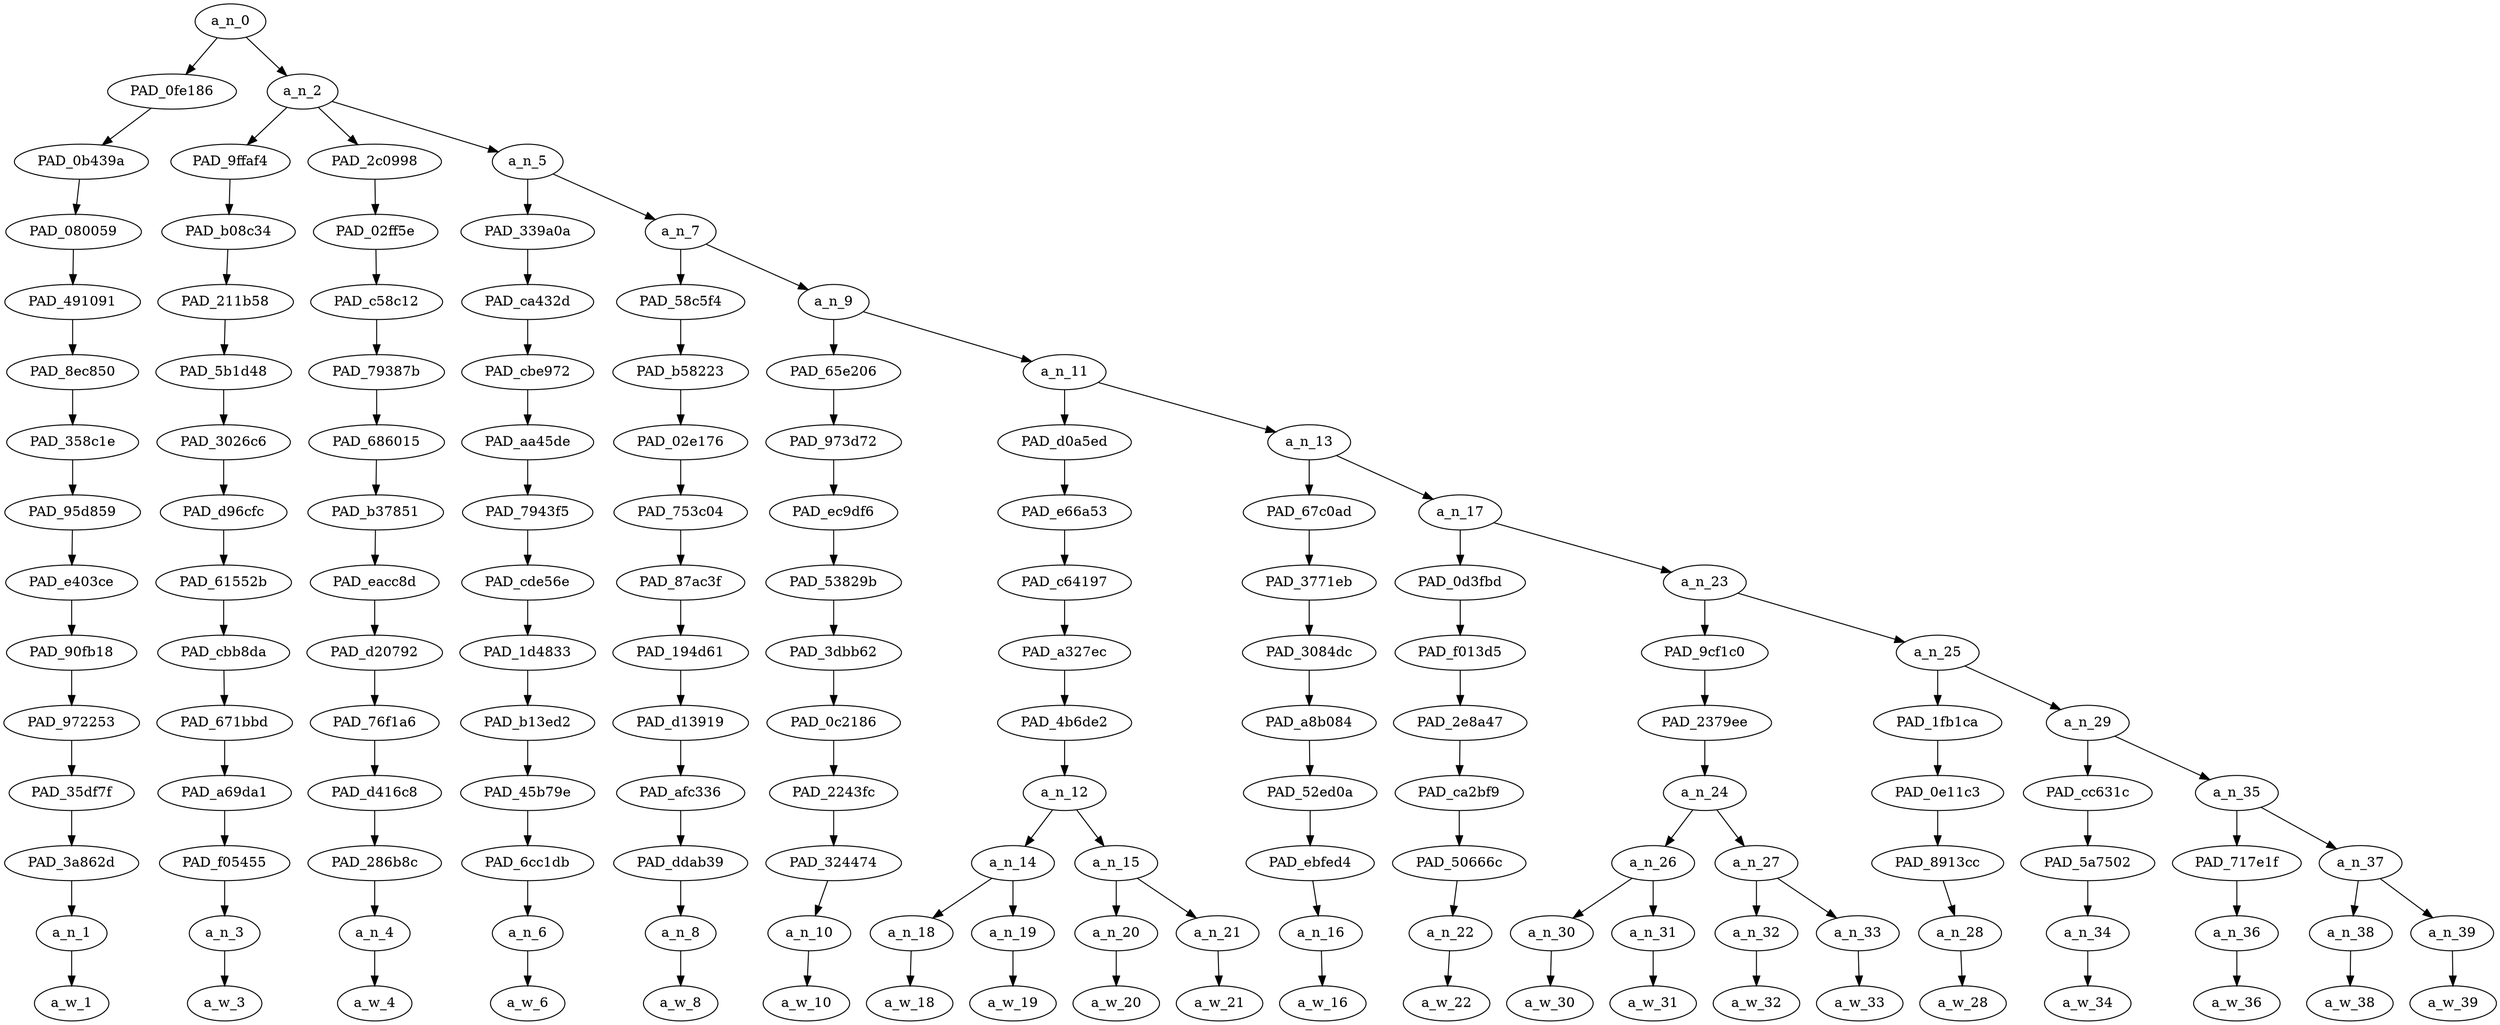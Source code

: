 strict digraph "" {
	a_n_0	[div_dir=1,
		index=0,
		level=14,
		pos="1.2193196614583333,14!",
		text_span="[0, 1, 2, 3, 4, 5, 6, 7, 8, 9, 10, 11, 12, 13, 14, 15, 16, 17, 18, 19, 20]",
		value=1.00000000];
	PAD_0fe186	[div_dir=-1,
		index=0,
		level=13,
		pos="0.0,13!",
		text_span="[0]",
		value=0.06965943];
	a_n_0 -> PAD_0fe186;
	a_n_2	[div_dir=1,
		index=1,
		level=13,
		pos="2.4386393229166665,13!",
		text_span="[1, 2, 3, 4, 5, 6, 7, 8, 9, 10, 11, 12, 13, 14, 15, 16, 17, 18, 19, 20]",
		value=0.93000671];
	a_n_0 -> a_n_2;
	PAD_0b439a	[div_dir=-1,
		index=0,
		level=12,
		pos="0.0,12!",
		text_span="[0]",
		value=0.06965943];
	PAD_0fe186 -> PAD_0b439a;
	PAD_080059	[div_dir=-1,
		index=0,
		level=11,
		pos="0.0,11!",
		text_span="[0]",
		value=0.06965943];
	PAD_0b439a -> PAD_080059;
	PAD_491091	[div_dir=-1,
		index=0,
		level=10,
		pos="0.0,10!",
		text_span="[0]",
		value=0.06965943];
	PAD_080059 -> PAD_491091;
	PAD_8ec850	[div_dir=-1,
		index=0,
		level=9,
		pos="0.0,9!",
		text_span="[0]",
		value=0.06965943];
	PAD_491091 -> PAD_8ec850;
	PAD_358c1e	[div_dir=-1,
		index=0,
		level=8,
		pos="0.0,8!",
		text_span="[0]",
		value=0.06965943];
	PAD_8ec850 -> PAD_358c1e;
	PAD_95d859	[div_dir=-1,
		index=0,
		level=7,
		pos="0.0,7!",
		text_span="[0]",
		value=0.06965943];
	PAD_358c1e -> PAD_95d859;
	PAD_e403ce	[div_dir=-1,
		index=0,
		level=6,
		pos="0.0,6!",
		text_span="[0]",
		value=0.06965943];
	PAD_95d859 -> PAD_e403ce;
	PAD_90fb18	[div_dir=-1,
		index=0,
		level=5,
		pos="0.0,5!",
		text_span="[0]",
		value=0.06965943];
	PAD_e403ce -> PAD_90fb18;
	PAD_972253	[div_dir=-1,
		index=0,
		level=4,
		pos="0.0,4!",
		text_span="[0]",
		value=0.06965943];
	PAD_90fb18 -> PAD_972253;
	PAD_35df7f	[div_dir=-1,
		index=0,
		level=3,
		pos="0.0,3!",
		text_span="[0]",
		value=0.06965943];
	PAD_972253 -> PAD_35df7f;
	PAD_3a862d	[div_dir=-1,
		index=0,
		level=2,
		pos="0.0,2!",
		text_span="[0]",
		value=0.06965943];
	PAD_35df7f -> PAD_3a862d;
	a_n_1	[div_dir=-1,
		index=0,
		level=1,
		pos="0.0,1!",
		text_span="[0]",
		value=0.06965943];
	PAD_3a862d -> a_n_1;
	a_w_1	[div_dir=0,
		index=0,
		level=0,
		pos="0,0!",
		text_span="[0]",
		value=i];
	a_n_1 -> a_w_1;
	PAD_9ffaf4	[div_dir=1,
		index=1,
		level=12,
		pos="1.0,12!",
		text_span="[1]",
		value=0.03934348];
	a_n_2 -> PAD_9ffaf4;
	PAD_2c0998	[div_dir=1,
		index=2,
		level=12,
		pos="2.0,12!",
		text_span="[2]",
		value=0.04611526];
	a_n_2 -> PAD_2c0998;
	a_n_5	[div_dir=1,
		index=3,
		level=12,
		pos="4.31591796875,12!",
		text_span="[3, 4, 5, 6, 7, 8, 9, 10, 11, 12, 13, 14, 15, 16, 17, 18, 19, 20]",
		value=0.84401201];
	a_n_2 -> a_n_5;
	PAD_b08c34	[div_dir=1,
		index=1,
		level=11,
		pos="1.0,11!",
		text_span="[1]",
		value=0.03934348];
	PAD_9ffaf4 -> PAD_b08c34;
	PAD_211b58	[div_dir=1,
		index=1,
		level=10,
		pos="1.0,10!",
		text_span="[1]",
		value=0.03934348];
	PAD_b08c34 -> PAD_211b58;
	PAD_5b1d48	[div_dir=1,
		index=1,
		level=9,
		pos="1.0,9!",
		text_span="[1]",
		value=0.03934348];
	PAD_211b58 -> PAD_5b1d48;
	PAD_3026c6	[div_dir=1,
		index=1,
		level=8,
		pos="1.0,8!",
		text_span="[1]",
		value=0.03934348];
	PAD_5b1d48 -> PAD_3026c6;
	PAD_d96cfc	[div_dir=1,
		index=1,
		level=7,
		pos="1.0,7!",
		text_span="[1]",
		value=0.03934348];
	PAD_3026c6 -> PAD_d96cfc;
	PAD_61552b	[div_dir=1,
		index=1,
		level=6,
		pos="1.0,6!",
		text_span="[1]",
		value=0.03934348];
	PAD_d96cfc -> PAD_61552b;
	PAD_cbb8da	[div_dir=1,
		index=1,
		level=5,
		pos="1.0,5!",
		text_span="[1]",
		value=0.03934348];
	PAD_61552b -> PAD_cbb8da;
	PAD_671bbd	[div_dir=1,
		index=1,
		level=4,
		pos="1.0,4!",
		text_span="[1]",
		value=0.03934348];
	PAD_cbb8da -> PAD_671bbd;
	PAD_a69da1	[div_dir=1,
		index=1,
		level=3,
		pos="1.0,3!",
		text_span="[1]",
		value=0.03934348];
	PAD_671bbd -> PAD_a69da1;
	PAD_f05455	[div_dir=1,
		index=1,
		level=2,
		pos="1.0,2!",
		text_span="[1]",
		value=0.03934348];
	PAD_a69da1 -> PAD_f05455;
	a_n_3	[div_dir=1,
		index=1,
		level=1,
		pos="1.0,1!",
		text_span="[1]",
		value=0.03934348];
	PAD_f05455 -> a_n_3;
	a_w_3	[div_dir=0,
		index=1,
		level=0,
		pos="1,0!",
		text_span="[1]",
		value=did];
	a_n_3 -> a_w_3;
	PAD_02ff5e	[div_dir=1,
		index=2,
		level=11,
		pos="2.0,11!",
		text_span="[2]",
		value=0.04611526];
	PAD_2c0998 -> PAD_02ff5e;
	PAD_c58c12	[div_dir=1,
		index=2,
		level=10,
		pos="2.0,10!",
		text_span="[2]",
		value=0.04611526];
	PAD_02ff5e -> PAD_c58c12;
	PAD_79387b	[div_dir=1,
		index=2,
		level=9,
		pos="2.0,9!",
		text_span="[2]",
		value=0.04611526];
	PAD_c58c12 -> PAD_79387b;
	PAD_686015	[div_dir=1,
		index=2,
		level=8,
		pos="2.0,8!",
		text_span="[2]",
		value=0.04611526];
	PAD_79387b -> PAD_686015;
	PAD_b37851	[div_dir=1,
		index=2,
		level=7,
		pos="2.0,7!",
		text_span="[2]",
		value=0.04611526];
	PAD_686015 -> PAD_b37851;
	PAD_eacc8d	[div_dir=1,
		index=2,
		level=6,
		pos="2.0,6!",
		text_span="[2]",
		value=0.04611526];
	PAD_b37851 -> PAD_eacc8d;
	PAD_d20792	[div_dir=1,
		index=2,
		level=5,
		pos="2.0,5!",
		text_span="[2]",
		value=0.04611526];
	PAD_eacc8d -> PAD_d20792;
	PAD_76f1a6	[div_dir=1,
		index=2,
		level=4,
		pos="2.0,4!",
		text_span="[2]",
		value=0.04611526];
	PAD_d20792 -> PAD_76f1a6;
	PAD_d416c8	[div_dir=1,
		index=2,
		level=3,
		pos="2.0,3!",
		text_span="[2]",
		value=0.04611526];
	PAD_76f1a6 -> PAD_d416c8;
	PAD_286b8c	[div_dir=1,
		index=2,
		level=2,
		pos="2.0,2!",
		text_span="[2]",
		value=0.04611526];
	PAD_d416c8 -> PAD_286b8c;
	a_n_4	[div_dir=1,
		index=2,
		level=1,
		pos="2.0,1!",
		text_span="[2]",
		value=0.04611526];
	PAD_286b8c -> a_n_4;
	a_w_4	[div_dir=0,
		index=2,
		level=0,
		pos="2,0!",
		text_span="[2]",
		value=not];
	a_n_4 -> a_w_4;
	PAD_339a0a	[div_dir=1,
		index=3,
		level=11,
		pos="3.0,11!",
		text_span="[3]",
		value=0.05087886];
	a_n_5 -> PAD_339a0a;
	a_n_7	[div_dir=1,
		index=4,
		level=11,
		pos="5.6318359375,11!",
		text_span="[4, 5, 6, 7, 8, 9, 10, 11, 12, 13, 14, 15, 16, 17, 18, 19, 20]",
		value=0.79265957];
	a_n_5 -> a_n_7;
	PAD_ca432d	[div_dir=1,
		index=3,
		level=10,
		pos="3.0,10!",
		text_span="[3]",
		value=0.05087886];
	PAD_339a0a -> PAD_ca432d;
	PAD_cbe972	[div_dir=1,
		index=3,
		level=9,
		pos="3.0,9!",
		text_span="[3]",
		value=0.05087886];
	PAD_ca432d -> PAD_cbe972;
	PAD_aa45de	[div_dir=1,
		index=3,
		level=8,
		pos="3.0,8!",
		text_span="[3]",
		value=0.05087886];
	PAD_cbe972 -> PAD_aa45de;
	PAD_7943f5	[div_dir=1,
		index=3,
		level=7,
		pos="3.0,7!",
		text_span="[3]",
		value=0.05087886];
	PAD_aa45de -> PAD_7943f5;
	PAD_cde56e	[div_dir=1,
		index=3,
		level=6,
		pos="3.0,6!",
		text_span="[3]",
		value=0.05087886];
	PAD_7943f5 -> PAD_cde56e;
	PAD_1d4833	[div_dir=1,
		index=3,
		level=5,
		pos="3.0,5!",
		text_span="[3]",
		value=0.05087886];
	PAD_cde56e -> PAD_1d4833;
	PAD_b13ed2	[div_dir=1,
		index=3,
		level=4,
		pos="3.0,4!",
		text_span="[3]",
		value=0.05087886];
	PAD_1d4833 -> PAD_b13ed2;
	PAD_45b79e	[div_dir=1,
		index=3,
		level=3,
		pos="3.0,3!",
		text_span="[3]",
		value=0.05087886];
	PAD_b13ed2 -> PAD_45b79e;
	PAD_6cc1db	[div_dir=1,
		index=3,
		level=2,
		pos="3.0,2!",
		text_span="[3]",
		value=0.05087886];
	PAD_45b79e -> PAD_6cc1db;
	a_n_6	[div_dir=1,
		index=3,
		level=1,
		pos="3.0,1!",
		text_span="[3]",
		value=0.05087886];
	PAD_6cc1db -> a_n_6;
	a_w_6	[div_dir=0,
		index=3,
		level=0,
		pos="3,0!",
		text_span="[3]",
		value=say];
	a_n_6 -> a_w_6;
	PAD_58c5f4	[div_dir=-1,
		index=4,
		level=10,
		pos="4.0,10!",
		text_span="[4]",
		value=0.04560868];
	a_n_7 -> PAD_58c5f4;
	a_n_9	[div_dir=1,
		index=5,
		level=10,
		pos="7.263671875,10!",
		text_span="[5, 6, 7, 8, 9, 10, 11, 12, 13, 14, 15, 16, 17, 18, 19, 20]",
		value=0.74656950];
	a_n_7 -> a_n_9;
	PAD_b58223	[div_dir=-1,
		index=4,
		level=9,
		pos="4.0,9!",
		text_span="[4]",
		value=0.04560868];
	PAD_58c5f4 -> PAD_b58223;
	PAD_02e176	[div_dir=-1,
		index=4,
		level=8,
		pos="4.0,8!",
		text_span="[4]",
		value=0.04560868];
	PAD_b58223 -> PAD_02e176;
	PAD_753c04	[div_dir=-1,
		index=4,
		level=7,
		pos="4.0,7!",
		text_span="[4]",
		value=0.04560868];
	PAD_02e176 -> PAD_753c04;
	PAD_87ac3f	[div_dir=-1,
		index=4,
		level=6,
		pos="4.0,6!",
		text_span="[4]",
		value=0.04560868];
	PAD_753c04 -> PAD_87ac3f;
	PAD_194d61	[div_dir=-1,
		index=4,
		level=5,
		pos="4.0,5!",
		text_span="[4]",
		value=0.04560868];
	PAD_87ac3f -> PAD_194d61;
	PAD_d13919	[div_dir=-1,
		index=4,
		level=4,
		pos="4.0,4!",
		text_span="[4]",
		value=0.04560868];
	PAD_194d61 -> PAD_d13919;
	PAD_afc336	[div_dir=-1,
		index=4,
		level=3,
		pos="4.0,3!",
		text_span="[4]",
		value=0.04560868];
	PAD_d13919 -> PAD_afc336;
	PAD_ddab39	[div_dir=-1,
		index=4,
		level=2,
		pos="4.0,2!",
		text_span="[4]",
		value=0.04560868];
	PAD_afc336 -> PAD_ddab39;
	a_n_8	[div_dir=-1,
		index=4,
		level=1,
		pos="4.0,1!",
		text_span="[4]",
		value=0.04560868];
	PAD_ddab39 -> a_n_8;
	a_w_8	[div_dir=0,
		index=4,
		level=0,
		pos="4,0!",
		text_span="[4]",
		value=anything];
	a_n_8 -> a_w_8;
	PAD_65e206	[div_dir=1,
		index=5,
		level=9,
		pos="5.0,9!",
		text_span="[5]",
		value=0.04054864];
	a_n_9 -> PAD_65e206;
	a_n_11	[div_dir=1,
		index=6,
		level=9,
		pos="9.52734375,9!",
		text_span="[6, 7, 8, 9, 10, 11, 12, 13, 14, 15, 16, 17, 18, 19, 20]",
		value=0.70552428];
	a_n_9 -> a_n_11;
	PAD_973d72	[div_dir=1,
		index=5,
		level=8,
		pos="5.0,8!",
		text_span="[5]",
		value=0.04054864];
	PAD_65e206 -> PAD_973d72;
	PAD_ec9df6	[div_dir=1,
		index=5,
		level=7,
		pos="5.0,7!",
		text_span="[5]",
		value=0.04054864];
	PAD_973d72 -> PAD_ec9df6;
	PAD_53829b	[div_dir=1,
		index=5,
		level=6,
		pos="5.0,6!",
		text_span="[5]",
		value=0.04054864];
	PAD_ec9df6 -> PAD_53829b;
	PAD_3dbb62	[div_dir=1,
		index=5,
		level=5,
		pos="5.0,5!",
		text_span="[5]",
		value=0.04054864];
	PAD_53829b -> PAD_3dbb62;
	PAD_0c2186	[div_dir=1,
		index=5,
		level=4,
		pos="5.0,4!",
		text_span="[5]",
		value=0.04054864];
	PAD_3dbb62 -> PAD_0c2186;
	PAD_2243fc	[div_dir=1,
		index=5,
		level=3,
		pos="5.0,3!",
		text_span="[5]",
		value=0.04054864];
	PAD_0c2186 -> PAD_2243fc;
	PAD_324474	[div_dir=1,
		index=5,
		level=2,
		pos="5.0,2!",
		text_span="[5]",
		value=0.04054864];
	PAD_2243fc -> PAD_324474;
	a_n_10	[div_dir=1,
		index=5,
		level=1,
		pos="5.0,1!",
		text_span="[5]",
		value=0.04054864];
	PAD_324474 -> a_n_10;
	a_w_10	[div_dir=0,
		index=5,
		level=0,
		pos="5,0!",
		text_span="[5]",
		value=about];
	a_n_10 -> a_w_10;
	PAD_d0a5ed	[div_dir=1,
		index=6,
		level=8,
		pos="7.5,8!",
		text_span="[6, 7, 8, 9]",
		value=0.21584493];
	a_n_11 -> PAD_d0a5ed;
	a_n_13	[div_dir=1,
		index=7,
		level=8,
		pos="11.5546875,8!",
		text_span="[10, 11, 12, 13, 14, 15, 16, 17, 18, 19, 20]",
		value=0.48923333];
	a_n_11 -> a_n_13;
	PAD_e66a53	[div_dir=1,
		index=6,
		level=7,
		pos="7.5,7!",
		text_span="[6, 7, 8, 9]",
		value=0.21584493];
	PAD_d0a5ed -> PAD_e66a53;
	PAD_c64197	[div_dir=1,
		index=6,
		level=6,
		pos="7.5,6!",
		text_span="[6, 7, 8, 9]",
		value=0.21584493];
	PAD_e66a53 -> PAD_c64197;
	PAD_a327ec	[div_dir=1,
		index=6,
		level=5,
		pos="7.5,5!",
		text_span="[6, 7, 8, 9]",
		value=0.21584493];
	PAD_c64197 -> PAD_a327ec;
	PAD_4b6de2	[div_dir=1,
		index=6,
		level=4,
		pos="7.5,4!",
		text_span="[6, 7, 8, 9]",
		value=0.21584493];
	PAD_a327ec -> PAD_4b6de2;
	a_n_12	[div_dir=1,
		index=6,
		level=3,
		pos="7.5,3!",
		text_span="[6, 7, 8, 9]",
		value=0.21584493];
	PAD_4b6de2 -> a_n_12;
	a_n_14	[div_dir=1,
		index=6,
		level=2,
		pos="6.5,2!",
		text_span="[6, 7]",
		value=0.08820569];
	a_n_12 -> a_n_14;
	a_n_15	[div_dir=1,
		index=7,
		level=2,
		pos="8.5,2!",
		text_span="[8, 9]",
		value=0.12748982];
	a_n_12 -> a_n_15;
	a_n_18	[div_dir=1,
		index=6,
		level=1,
		pos="6.0,1!",
		text_span="[6]",
		value=0.03395252];
	a_n_14 -> a_n_18;
	a_n_19	[div_dir=1,
		index=7,
		level=1,
		pos="7.0,1!",
		text_span="[7]",
		value=0.05411208];
	a_n_14 -> a_n_19;
	a_w_18	[div_dir=0,
		index=6,
		level=0,
		pos="6,0!",
		text_span="[6]",
		value=the];
	a_n_18 -> a_w_18;
	a_w_19	[div_dir=0,
		index=7,
		level=0,
		pos="7,0!",
		text_span="[7]",
		value=violence];
	a_n_19 -> a_w_19;
	a_n_20	[div_dir=1,
		index=8,
		level=1,
		pos="8.0,1!",
		text_span="[8]",
		value=0.04352502];
	a_n_15 -> a_n_20;
	a_n_21	[div_dir=-1,
		index=9,
		level=1,
		pos="9.0,1!",
		text_span="[9]",
		value=0.08389376];
	a_n_15 -> a_n_21;
	a_w_20	[div_dir=0,
		index=8,
		level=0,
		pos="8,0!",
		text_span="[8]",
		value=in];
	a_n_20 -> a_w_20;
	a_w_21	[div_dir=0,
		index=9,
		level=0,
		pos="9,0!",
		text_span="[9]",
		value=chicago];
	a_n_21 -> a_w_21;
	PAD_67c0ad	[div_dir=1,
		index=7,
		level=7,
		pos="10.0,7!",
		text_span="[10]",
		value=0.05709604];
	a_n_13 -> PAD_67c0ad;
	a_n_17	[div_dir=1,
		index=8,
		level=7,
		pos="13.109375,7!",
		text_span="[11, 12, 13, 14, 15, 16, 17, 18, 19, 20]",
		value=0.43171078];
	a_n_13 -> a_n_17;
	PAD_3771eb	[div_dir=1,
		index=7,
		level=6,
		pos="10.0,6!",
		text_span="[10]",
		value=0.05709604];
	PAD_67c0ad -> PAD_3771eb;
	PAD_3084dc	[div_dir=1,
		index=7,
		level=5,
		pos="10.0,5!",
		text_span="[10]",
		value=0.05709604];
	PAD_3771eb -> PAD_3084dc;
	PAD_a8b084	[div_dir=1,
		index=7,
		level=4,
		pos="10.0,4!",
		text_span="[10]",
		value=0.05709604];
	PAD_3084dc -> PAD_a8b084;
	PAD_52ed0a	[div_dir=1,
		index=7,
		level=3,
		pos="10.0,3!",
		text_span="[10]",
		value=0.05709604];
	PAD_a8b084 -> PAD_52ed0a;
	PAD_ebfed4	[div_dir=1,
		index=8,
		level=2,
		pos="10.0,2!",
		text_span="[10]",
		value=0.05709604];
	PAD_52ed0a -> PAD_ebfed4;
	a_n_16	[div_dir=1,
		index=10,
		level=1,
		pos="10.0,1!",
		text_span="[10]",
		value=0.05709604];
	PAD_ebfed4 -> a_n_16;
	a_w_16	[div_dir=0,
		index=10,
		level=0,
		pos="10,0!",
		text_span="[10]",
		value=other];
	a_n_16 -> a_w_16;
	PAD_0d3fbd	[div_dir=1,
		index=8,
		level=6,
		pos="11.0,6!",
		text_span="[11]",
		value=0.03601370];
	a_n_17 -> PAD_0d3fbd;
	a_n_23	[div_dir=1,
		index=9,
		level=6,
		pos="15.21875,6!",
		text_span="[12, 13, 14, 15, 16, 17, 18, 19, 20]",
		value=0.39532341];
	a_n_17 -> a_n_23;
	PAD_f013d5	[div_dir=1,
		index=8,
		level=5,
		pos="11.0,5!",
		text_span="[11]",
		value=0.03601370];
	PAD_0d3fbd -> PAD_f013d5;
	PAD_2e8a47	[div_dir=1,
		index=8,
		level=4,
		pos="11.0,4!",
		text_span="[11]",
		value=0.03601370];
	PAD_f013d5 -> PAD_2e8a47;
	PAD_ca2bf9	[div_dir=1,
		index=8,
		level=3,
		pos="11.0,3!",
		text_span="[11]",
		value=0.03601370];
	PAD_2e8a47 -> PAD_ca2bf9;
	PAD_50666c	[div_dir=1,
		index=9,
		level=2,
		pos="11.0,2!",
		text_span="[11]",
		value=0.03601370];
	PAD_ca2bf9 -> PAD_50666c;
	a_n_22	[div_dir=1,
		index=11,
		level=1,
		pos="11.0,1!",
		text_span="[11]",
		value=0.03601370];
	PAD_50666c -> a_n_22;
	a_w_22	[div_dir=0,
		index=11,
		level=0,
		pos="11,0!",
		text_span="[11]",
		value=than];
	a_n_22 -> a_w_22;
	PAD_9cf1c0	[div_dir=1,
		index=9,
		level=5,
		pos="13.5,5!",
		text_span="[12, 13, 14, 15]",
		value=0.15730724];
	a_n_23 -> PAD_9cf1c0;
	a_n_25	[div_dir=1,
		index=10,
		level=5,
		pos="16.9375,5!",
		text_span="[16, 17, 18, 19, 20]",
		value=0.23768423];
	a_n_23 -> a_n_25;
	PAD_2379ee	[div_dir=1,
		index=9,
		level=4,
		pos="13.5,4!",
		text_span="[12, 13, 14, 15]",
		value=0.15730724];
	PAD_9cf1c0 -> PAD_2379ee;
	a_n_24	[div_dir=1,
		index=9,
		level=3,
		pos="13.5,3!",
		text_span="[12, 13, 14, 15]",
		value=0.15730724];
	PAD_2379ee -> a_n_24;
	a_n_26	[div_dir=1,
		index=10,
		level=2,
		pos="12.5,2!",
		text_span="[12, 13]",
		value=0.06600244];
	a_n_24 -> a_n_26;
	a_n_27	[div_dir=1,
		index=11,
		level=2,
		pos="14.5,2!",
		text_span="[14, 15]",
		value=0.09096652];
	a_n_24 -> a_n_27;
	a_n_30	[div_dir=1,
		index=12,
		level=1,
		pos="12.0,1!",
		text_span="[12]",
		value=0.02847831];
	a_n_26 -> a_n_30;
	a_n_31	[div_dir=1,
		index=13,
		level=1,
		pos="13.0,1!",
		text_span="[13]",
		value=0.03733973];
	a_n_26 -> a_n_31;
	a_w_30	[div_dir=0,
		index=12,
		level=0,
		pos="12,0!",
		text_span="[12]",
		value=a];
	a_n_30 -> a_w_30;
	a_w_31	[div_dir=0,
		index=13,
		level=0,
		pos="13,0!",
		text_span="[13]",
		value=lot];
	a_n_31 -> a_w_31;
	a_n_32	[div_dir=1,
		index=14,
		level=1,
		pos="14.0,1!",
		text_span="[14]",
		value=0.03463836];
	a_n_27 -> a_n_32;
	a_n_33	[div_dir=1,
		index=15,
		level=1,
		pos="15.0,1!",
		text_span="[15]",
		value=0.05603080];
	a_n_27 -> a_n_33;
	a_w_32	[div_dir=0,
		index=14,
		level=0,
		pos="14,0!",
		text_span="[14]",
		value=of];
	a_n_32 -> a_w_32;
	a_w_33	[div_dir=0,
		index=15,
		level=0,
		pos="15,0!",
		text_span="[15]",
		value=people];
	a_n_33 -> a_w_33;
	PAD_1fb1ca	[div_dir=1,
		index=10,
		level=4,
		pos="16.0,4!",
		text_span="[16]",
		value=0.03682638];
	a_n_25 -> PAD_1fb1ca;
	a_n_29	[div_dir=1,
		index=11,
		level=4,
		pos="17.875,4!",
		text_span="[17, 18, 19, 20]",
		value=0.20070328];
	a_n_25 -> a_n_29;
	PAD_0e11c3	[div_dir=1,
		index=10,
		level=3,
		pos="16.0,3!",
		text_span="[16]",
		value=0.03682638];
	PAD_1fb1ca -> PAD_0e11c3;
	PAD_8913cc	[div_dir=1,
		index=12,
		level=2,
		pos="16.0,2!",
		text_span="[16]",
		value=0.03682638];
	PAD_0e11c3 -> PAD_8913cc;
	a_n_28	[div_dir=1,
		index=16,
		level=1,
		pos="16.0,1!",
		text_span="[16]",
		value=0.03682638];
	PAD_8913cc -> a_n_28;
	a_w_28	[div_dir=0,
		index=16,
		level=0,
		pos="16,0!",
		text_span="[16]",
		value=are];
	a_n_28 -> a_w_28;
	PAD_cc631c	[div_dir=-1,
		index=11,
		level=3,
		pos="17.0,3!",
		text_span="[17]",
		value=0.03909119];
	a_n_29 -> PAD_cc631c;
	a_n_35	[div_dir=1,
		index=12,
		level=3,
		pos="18.75,3!",
		text_span="[18, 19, 20]",
		value=0.16150367];
	a_n_29 -> a_n_35;
	PAD_5a7502	[div_dir=-1,
		index=13,
		level=2,
		pos="17.0,2!",
		text_span="[17]",
		value=0.03909119];
	PAD_cc631c -> PAD_5a7502;
	a_n_34	[div_dir=-1,
		index=17,
		level=1,
		pos="17.0,1!",
		text_span="[17]",
		value=0.03909119];
	PAD_5a7502 -> a_n_34;
	a_w_34	[div_dir=0,
		index=17,
		level=0,
		pos="17,0!",
		text_span="[17]",
		value=responsible];
	a_n_34 -> a_w_34;
	PAD_717e1f	[div_dir=1,
		index=14,
		level=2,
		pos="18.0,2!",
		text_span="[18]",
		value=0.02886959];
	a_n_35 -> PAD_717e1f;
	a_n_37	[div_dir=1,
		index=15,
		level=2,
		pos="19.5,2!",
		text_span="[19, 20]",
		value=0.13248758];
	a_n_35 -> a_n_37;
	a_n_36	[div_dir=1,
		index=18,
		level=1,
		pos="18.0,1!",
		text_span="[18]",
		value=0.02886959];
	PAD_717e1f -> a_n_36;
	a_w_36	[div_dir=0,
		index=18,
		level=0,
		pos="18,0!",
		text_span="[18]",
		value=for];
	a_n_36 -> a_w_36;
	a_n_38	[div_dir=1,
		index=19,
		level=1,
		pos="19.0,1!",
		text_span="[19]",
		value=0.03528635];
	a_n_37 -> a_n_38;
	a_n_39	[div_dir=-1,
		index=20,
		level=1,
		pos="20.0,1!",
		text_span="[20]",
		value=0.09706551];
	a_n_37 -> a_n_39;
	a_w_38	[div_dir=0,
		index=19,
		level=0,
		pos="19,0!",
		text_span="[19]",
		value=it];
	a_n_38 -> a_w_38;
	a_w_39	[div_dir=0,
		index=20,
		level=0,
		pos="20,0!",
		text_span="[20]",
		value=lol];
	a_n_39 -> a_w_39;
}
